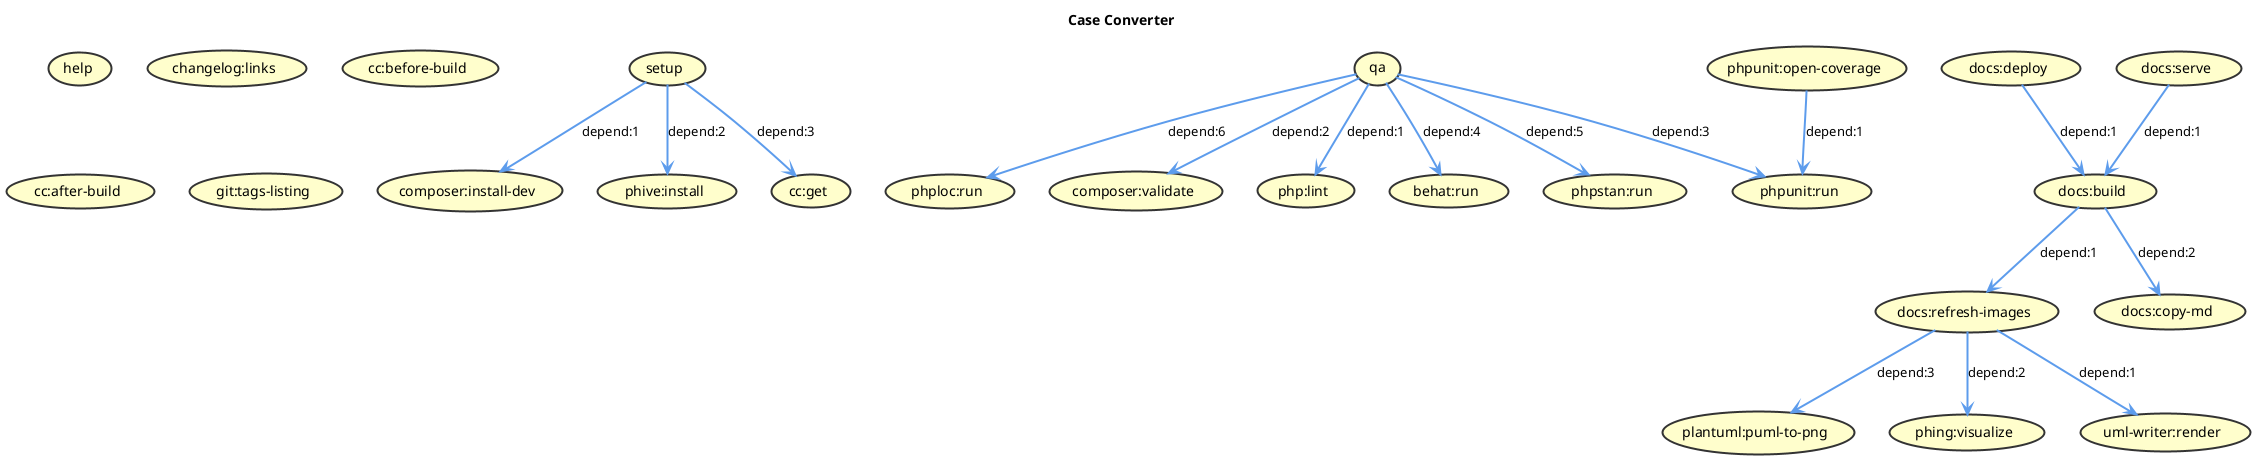@startuml
title Case Converter
skinparam ArrowFontColor Black
skinparam ArrowThickness 2
skinparam UseCaseBackgroundColor #FFFECC
skinparam UseCaseBorderColor #333333
skinparam UseCaseBorderThickness 2
skinparam UseCaseFontColor Black

(help)
(setup)
(qa)
(docs:refresh-images)
(phploc:run)
(composer:validate)
(composer:install-dev)
(phpunit:open-coverage)
(php:lint)
(behat:run)
(phpstan:run)
(phpunit:run)
(phive:install)
(changelog:links)
(cc:get)
(cc:before-build)
(cc:after-build)
(plantuml:puml-to-png)
(git:tags-listing)
(phing:visualize)
(uml-writer:render)
(docs:deploy)
(docs:serve)
(docs:build)
(docs:copy-md)

(setup)-[#5D9CEC]->(composer:install-dev) : depend:1
(setup)-[#5D9CEC]->(phive:install) : depend:2
(setup)-[#5D9CEC]->(cc:get) : depend:3
(qa)-[#5D9CEC]->(php:lint) : depend:1
(qa)-[#5D9CEC]->(composer:validate) : depend:2
(qa)-[#5D9CEC]->(phpunit:run) : depend:3
(qa)-[#5D9CEC]->(behat:run) : depend:4
(qa)-[#5D9CEC]->(phpstan:run) : depend:5
(qa)-[#5D9CEC]->(phploc:run) : depend:6
(docs:refresh-images)-[#5D9CEC]->(uml-writer:render) : depend:1
(docs:refresh-images)-[#5D9CEC]->(phing:visualize) : depend:2
(docs:refresh-images)-[#5D9CEC]->(plantuml:puml-to-png) : depend:3
(phpunit:open-coverage)-[#5D9CEC]->(phpunit:run) : depend:1
(docs:deploy)-[#5D9CEC]->(docs:build) : depend:1
(docs:serve)-[#5D9CEC]->(docs:build) : depend:1
(docs:build)-[#5D9CEC]->(docs:refresh-images) : depend:1
(docs:build)-[#5D9CEC]->(docs:copy-md) : depend:2

@enduml
